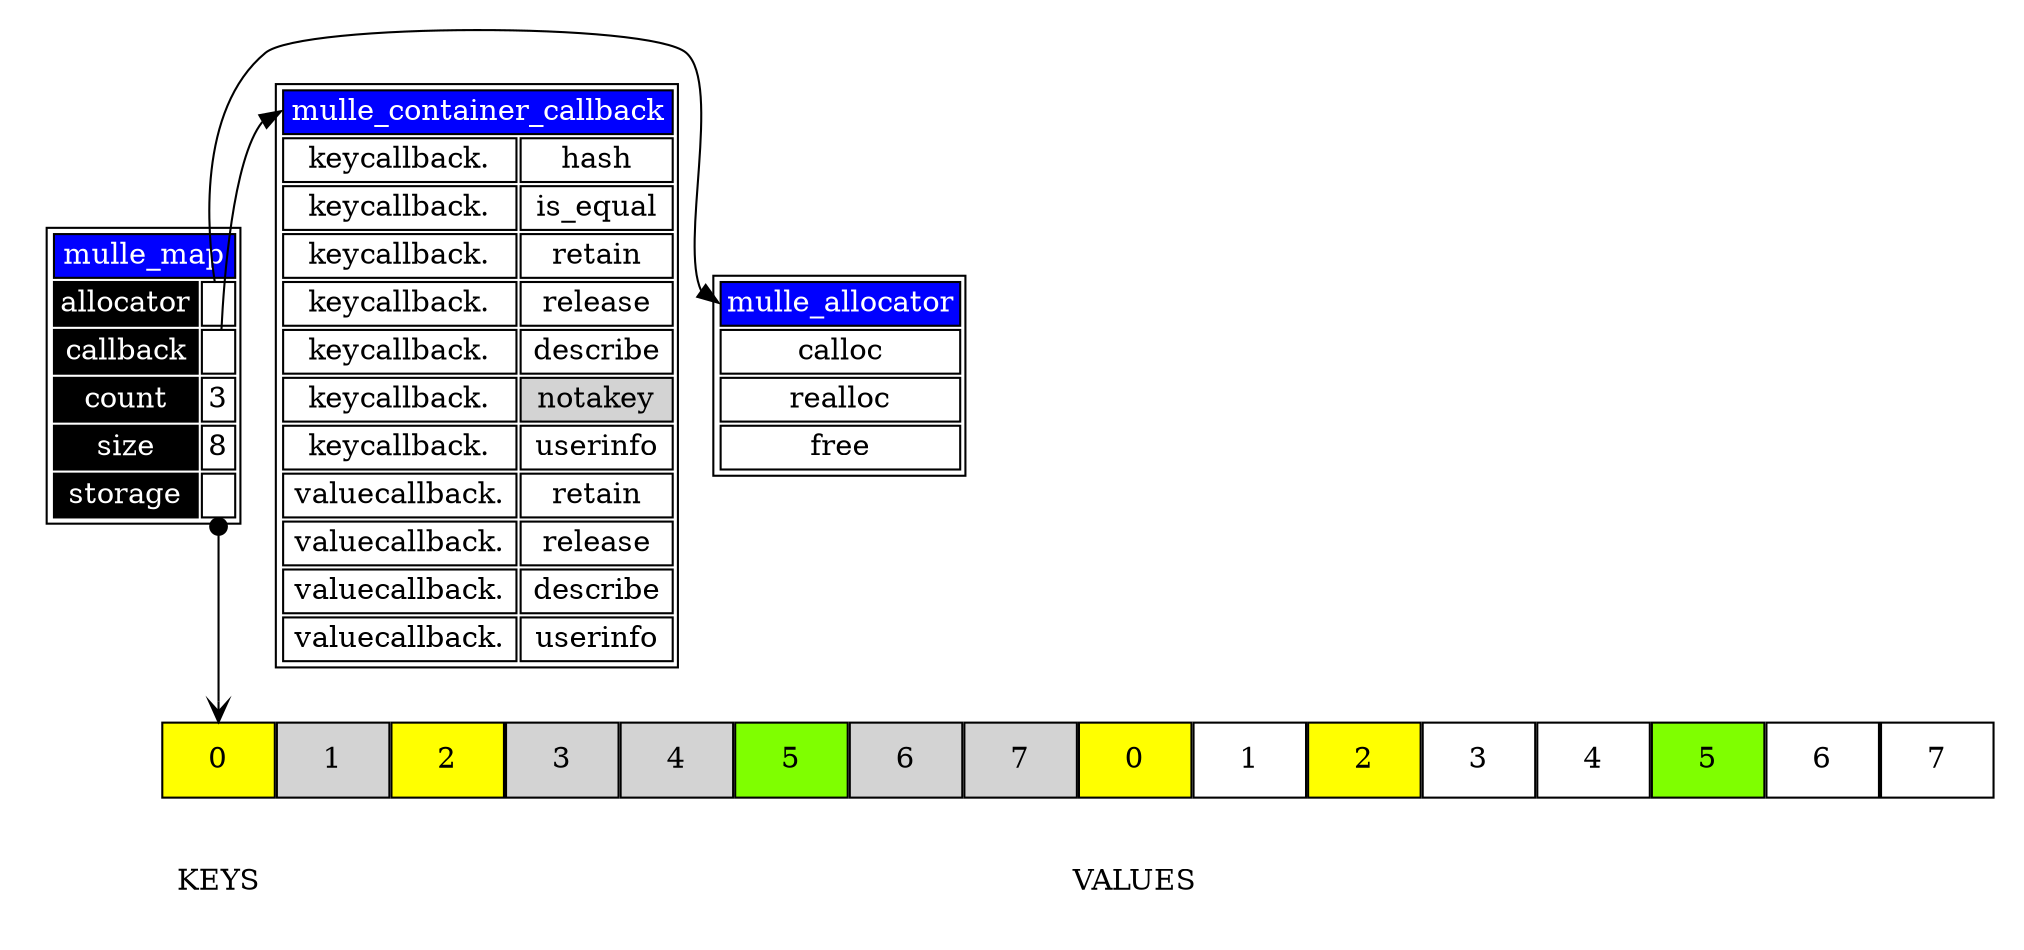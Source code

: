 digraph {

   graph [ pad="0.2", ranksep="0.3", nodesep="0.0"];

   subgraph allocator {
      rank = same;
      rankdir=LR;

      "mulle_map" [ label=<<TABLE BORDER="1">
         <TR BORDER="0"><TD BGCOLOR="blue" COLSPAN="2"><FONT COLOR="white">mulle_map</FONT></TD></TR>
         <TR BORDER="0"><TD BGCOLOR="black"><FONT COLOR="white">allocator</FONT></TD><TD PORT="allocator"></TD></TR>
         <TR BORDER="0"><TD BGCOLOR="black"><FONT COLOR="white">callback</FONT></TD><TD PORT="callback"></TD></TR>
         <TR BORDER="0"><TD BGCOLOR="black"><FONT COLOR="white">count</FONT></TD><TD>3</TD></TR>
         <TR BORDER="0"><TD BGCOLOR="black"><FONT COLOR="white">size</FONT></TD><TD>8</TD></TR>
         <TR BORDER="0"><TD BGCOLOR="black"><FONT COLOR="white">storage</FONT></TD><TD PORT="pointers"></TD></TR>
         </TABLE>>, shape="none" ];

      "mulle_container_callback" [ label=<<TABLE BORDER="1">
         <TR BORDER="0"><TD COLSPAN="2" PORT="name" BGCOLOR="blue"><FONT COLOR="white">mulle_container_callback</FONT></TD></TR>
         <TR BORDER="0"><TD>keycallback.</TD><TD>hash</TD></TR>
         <TR BORDER="0"><TD>keycallback.</TD><TD>is_equal</TD></TR>
         <TR BORDER="0"><TD>keycallback.</TD><TD>retain</TD></TR>
         <TR BORDER="0"><TD>keycallback.</TD><TD>release</TD></TR>
         <TR BORDER="0"><TD>keycallback.</TD><TD>describe</TD></TR>
         <TR BORDER="0"><TD>keycallback.</TD><TD BGCOLOR="lightgray">notakey</TD></TR>
         <TR BORDER="0"><TD>keycallback.</TD><TD>userinfo</TD></TR>
         <TR BORDER="0"><TD>valuecallback.</TD><TD>retain</TD></TR>
         <TR BORDER="0"><TD>valuecallback.</TD><TD>release</TD></TR>
         <TR BORDER="0"><TD>valuecallback.</TD><TD>describe</TD></TR>
         <TR BORDER="0"><TD>valuecallback.</TD><TD>userinfo</TD></TR>
         </TABLE>>, shape="none" ];

      "mulle_allocator" [ label=<<TABLE BORDER="1">
         <TR BORDER="0"><TD PORT="name" BGCOLOR="blue"><FONT COLOR="white">mulle_allocator</FONT></TD></TR>
         <TR BORDER="0"><TD>calloc</TD></TR>
         <TR BORDER="0"><TD>realloc</TD></TR>
         <TR BORDER="0"><TD>free</TD></TR>
         </TABLE>>, shape="none" ];

      "mulle_map" -> "mulle_container_callback"  -> "mulle_allocator"  [ style="invis" ]
   }


   subgraph array {
      node [shape=record, style="filled", fontcolor=black, fontsize=14, fixedsize=true];
      rank = same;
      rankdir=LR;

      k_a [ label="0", fillcolor="yellow"];
      k_b [ label="1", fillcolor="lightgray"];
      k_c [ label="2", fillcolor="yellow"];
      k_d [ label="3", fillcolor="lightgray"];
      k_e [ label="4", fillcolor="lightgray"];
      k_f [ label="5", fillcolor="chartreuse"];
      k_g [ label="6", fillcolor="lightgray"];
      k_h [ label="7", fillcolor="lightgray"];
      v_a [ label="0", fillcolor="yellow"];
      v_b [ label="1", fillcolor="white"];
      v_c [ label="2", fillcolor="yellow"];
      v_d [ label="3", fillcolor="white"];
      v_e [ label="4", fillcolor="white"];
      v_f [ label="5", fillcolor="chartreuse"];
      v_g [ label="6", fillcolor="white"];
      v_h [ label="7", fillcolor="white"];
   }


   "KEYS" [ shape="none" ]
   "k_a" -> "KEYS" [ style ="invis" ]
   "VALUES" [ shape="none" ]
   "v_a" -> "VALUES" [ style ="invis" ]

   // center doesn't work :(
   "mulle_map":"pointers":"c"  -> "k_a"               [ arrowtail="dot", arrowhead="vee", dir="both" ]
   "mulle_map":"allocator":"c" -> "mulle_allocator":"name":"w"
   "mulle_map":"callback":"c"  -> "mulle_container_callback":"name":"w"
}
